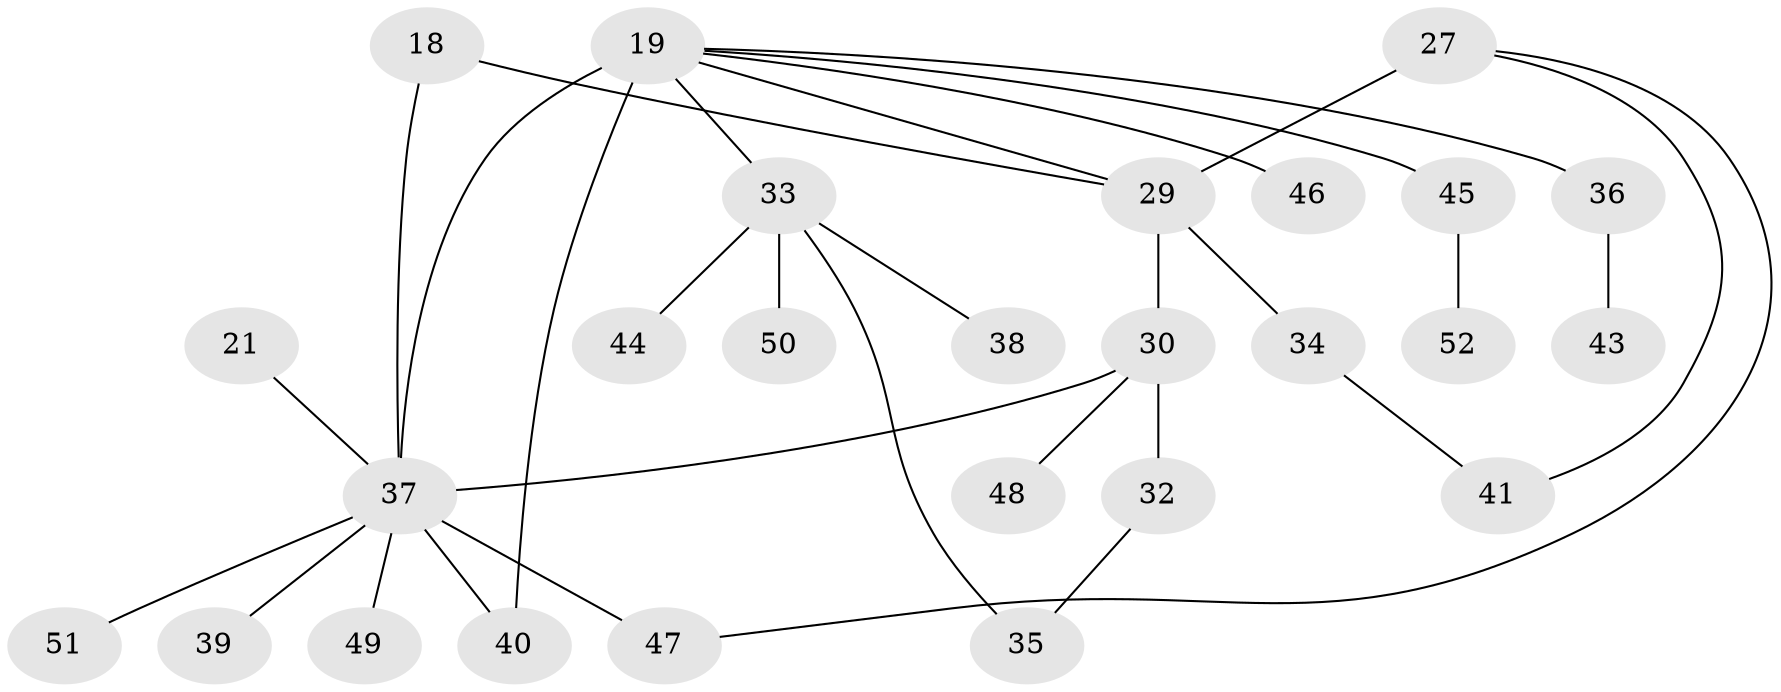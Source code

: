 // original degree distribution, {7: 0.019230769230769232, 6: 0.019230769230769232, 3: 0.25, 5: 0.07692307692307693, 4: 0.057692307692307696, 1: 0.2692307692307692, 2: 0.3076923076923077}
// Generated by graph-tools (version 1.1) at 2025/42/03/09/25 04:42:31]
// undirected, 26 vertices, 31 edges
graph export_dot {
graph [start="1"]
  node [color=gray90,style=filled];
  18;
  19 [super="+1+2"];
  21;
  27 [super="+26"];
  29 [super="+17"];
  30 [super="+11"];
  32;
  33 [super="+8+12"];
  34;
  35;
  36;
  37 [super="+20+23+28"];
  38;
  39;
  40 [super="+24"];
  41;
  43;
  44;
  45 [super="+6+7"];
  46;
  47 [super="+42"];
  48;
  49;
  50;
  51;
  52;
  18 -- 29;
  18 -- 37;
  19 -- 37 [weight=3];
  19 -- 40 [weight=2];
  19 -- 46;
  19 -- 36;
  19 -- 45;
  19 -- 33;
  19 -- 29;
  21 -- 37;
  27 -- 29 [weight=2];
  27 -- 41;
  27 -- 47;
  29 -- 34;
  29 -- 30 [weight=2];
  30 -- 48;
  30 -- 32;
  30 -- 37 [weight=3];
  32 -- 35;
  33 -- 44;
  33 -- 50;
  33 -- 38;
  33 -- 35;
  34 -- 41;
  36 -- 43;
  37 -- 40;
  37 -- 39;
  37 -- 47 [weight=2];
  37 -- 49;
  37 -- 51;
  45 -- 52;
}

